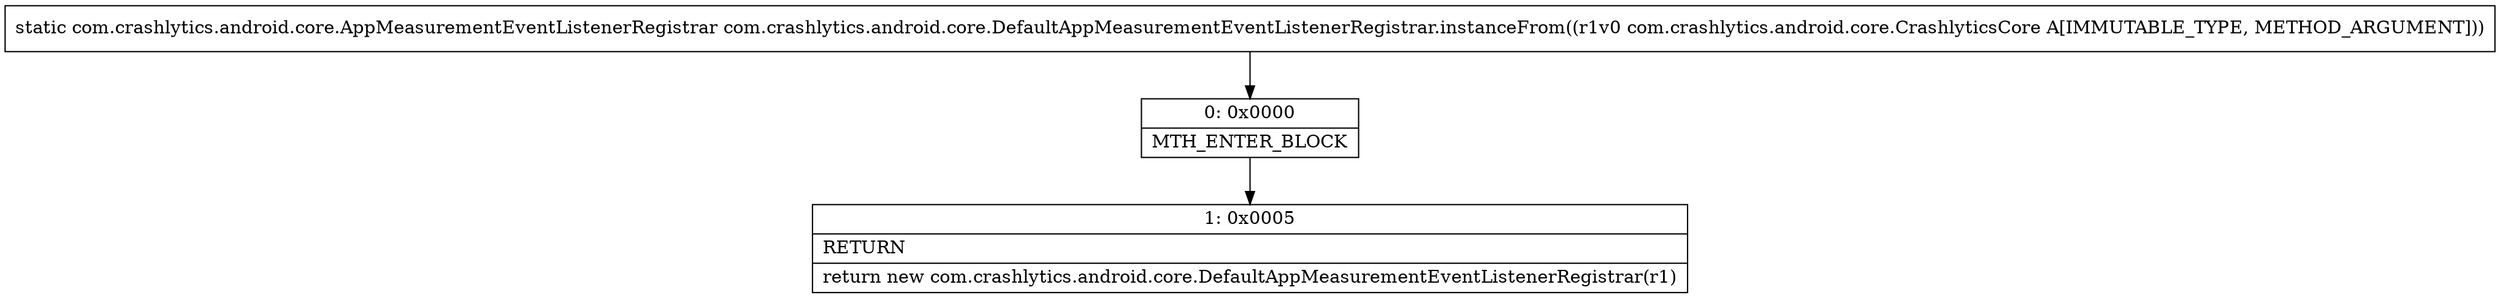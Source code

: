 digraph "CFG forcom.crashlytics.android.core.DefaultAppMeasurementEventListenerRegistrar.instanceFrom(Lcom\/crashlytics\/android\/core\/CrashlyticsCore;)Lcom\/crashlytics\/android\/core\/AppMeasurementEventListenerRegistrar;" {
Node_0 [shape=record,label="{0\:\ 0x0000|MTH_ENTER_BLOCK\l}"];
Node_1 [shape=record,label="{1\:\ 0x0005|RETURN\l|return new com.crashlytics.android.core.DefaultAppMeasurementEventListenerRegistrar(r1)\l}"];
MethodNode[shape=record,label="{static com.crashlytics.android.core.AppMeasurementEventListenerRegistrar com.crashlytics.android.core.DefaultAppMeasurementEventListenerRegistrar.instanceFrom((r1v0 com.crashlytics.android.core.CrashlyticsCore A[IMMUTABLE_TYPE, METHOD_ARGUMENT])) }"];
MethodNode -> Node_0;
Node_0 -> Node_1;
}

